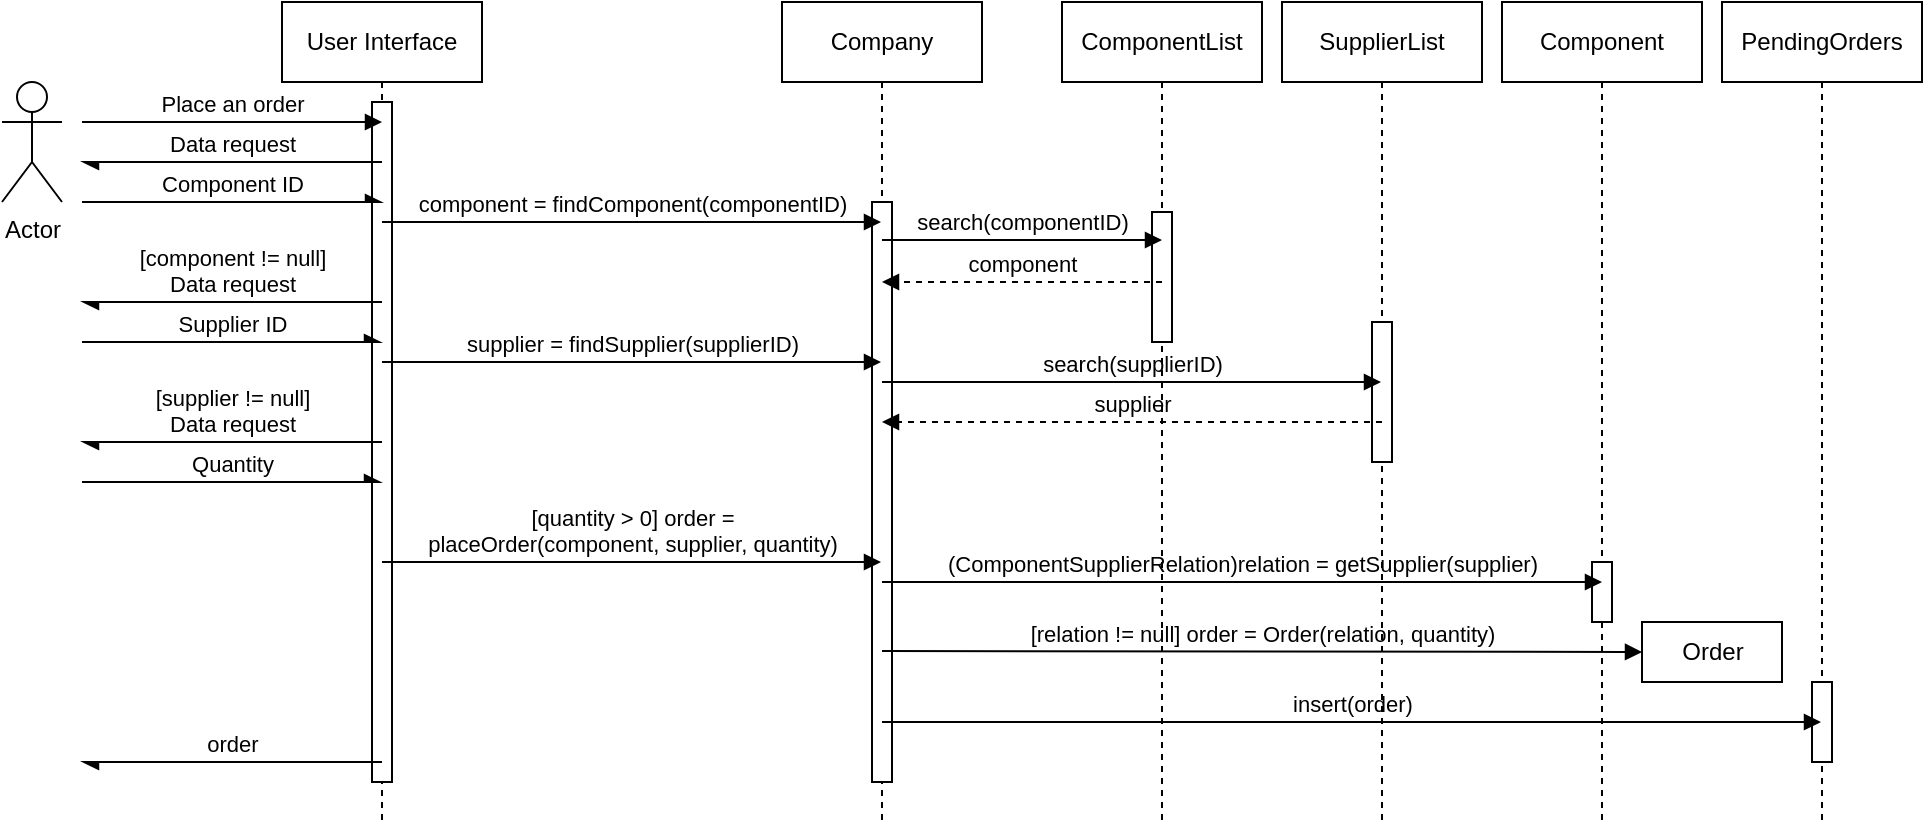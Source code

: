 <mxfile version="13.9.1" type="device"><diagram id="HcB7FijoG7DdDsQzxRsm" name="Page-1"><mxGraphModel dx="1422" dy="813" grid="1" gridSize="10" guides="1" tooltips="1" connect="1" arrows="1" fold="1" page="1" pageScale="1" pageWidth="850" pageHeight="1100" math="0" shadow="0"><root><mxCell id="0"/><mxCell id="1" parent="0"/><mxCell id="5M6L89mKSwGyo_UjGEhl-1" value="Actor" style="shape=umlActor;verticalLabelPosition=bottom;verticalAlign=top;html=1;fillColor=none;" vertex="1" parent="1"><mxGeometry x="80" y="470" width="30" height="60" as="geometry"/></mxCell><mxCell id="5M6L89mKSwGyo_UjGEhl-2" value="Company" style="shape=umlLifeline;perimeter=lifelinePerimeter;whiteSpace=wrap;html=1;container=1;collapsible=0;recursiveResize=0;outlineConnect=0;fillColor=none;" vertex="1" parent="1"><mxGeometry x="470" y="430" width="100" height="410" as="geometry"/></mxCell><mxCell id="5M6L89mKSwGyo_UjGEhl-3" value="" style="html=1;points=[];perimeter=orthogonalPerimeter;fontFamily=Helvetica;" vertex="1" parent="5M6L89mKSwGyo_UjGEhl-2"><mxGeometry x="45" y="100" width="10" height="290" as="geometry"/></mxCell><mxCell id="5M6L89mKSwGyo_UjGEhl-4" value="ComponentList" style="shape=umlLifeline;perimeter=lifelinePerimeter;whiteSpace=wrap;html=1;container=1;collapsible=0;recursiveResize=0;outlineConnect=0;fillColor=none;" vertex="1" parent="1"><mxGeometry x="610" y="430" width="100" height="410" as="geometry"/></mxCell><mxCell id="5M6L89mKSwGyo_UjGEhl-5" value="" style="html=1;points=[];perimeter=orthogonalPerimeter;fontFamily=Helvetica;" vertex="1" parent="5M6L89mKSwGyo_UjGEhl-4"><mxGeometry x="45" y="105" width="10" height="65" as="geometry"/></mxCell><mxCell id="5M6L89mKSwGyo_UjGEhl-6" value="User Interface" style="shape=umlLifeline;perimeter=lifelinePerimeter;whiteSpace=wrap;html=1;container=1;collapsible=0;recursiveResize=0;outlineConnect=0;" vertex="1" parent="1"><mxGeometry x="220" y="430" width="100" height="410" as="geometry"/></mxCell><mxCell id="5M6L89mKSwGyo_UjGEhl-7" value="" style="html=1;points=[];perimeter=orthogonalPerimeter;" vertex="1" parent="5M6L89mKSwGyo_UjGEhl-6"><mxGeometry x="45" y="50" width="10" height="340" as="geometry"/></mxCell><mxCell id="5M6L89mKSwGyo_UjGEhl-8" value="Place an order" style="html=1;verticalAlign=bottom;startArrow=none;startFill=0;endArrow=block;startSize=8;fontFamily=Helvetica;labelBackgroundColor=none;" edge="1" parent="1"><mxGeometry width="60" relative="1" as="geometry"><mxPoint x="120" y="490" as="sourcePoint"/><mxPoint x="270" y="490" as="targetPoint"/></mxGeometry></mxCell><mxCell id="5M6L89mKSwGyo_UjGEhl-9" value="Component ID" style="html=1;verticalAlign=bottom;endArrow=async;fontFamily=Helvetica;endFill=1;labelBackgroundColor=none;" edge="1" parent="1"><mxGeometry width="80" relative="1" as="geometry"><mxPoint x="120" y="530" as="sourcePoint"/><mxPoint x="270" y="530" as="targetPoint"/></mxGeometry></mxCell><mxCell id="5M6L89mKSwGyo_UjGEhl-10" value="Data request" style="html=1;verticalAlign=bottom;endArrow=async;fontFamily=Helvetica;endFill=1;labelBackgroundColor=none;" edge="1" parent="1"><mxGeometry width="80" relative="1" as="geometry"><mxPoint x="270" y="510" as="sourcePoint"/><mxPoint x="120" y="510" as="targetPoint"/></mxGeometry></mxCell><mxCell id="5M6L89mKSwGyo_UjGEhl-11" value="order" style="html=1;verticalAlign=bottom;endArrow=async;fontFamily=Helvetica;endFill=1;labelBackgroundColor=none;" edge="1" parent="1"><mxGeometry width="80" relative="1" as="geometry"><mxPoint x="270" y="810" as="sourcePoint"/><mxPoint x="120" y="810" as="targetPoint"/></mxGeometry></mxCell><mxCell id="5M6L89mKSwGyo_UjGEhl-12" value="component" style="html=1;verticalAlign=bottom;endArrow=block;fontFamily=Helvetica;dashed=1;labelBackgroundColor=none;" edge="1" parent="1" target="5M6L89mKSwGyo_UjGEhl-2"><mxGeometry width="80" relative="1" as="geometry"><mxPoint x="660" y="570" as="sourcePoint"/><mxPoint x="610" y="569.66" as="targetPoint"/></mxGeometry></mxCell><mxCell id="5M6L89mKSwGyo_UjGEhl-13" value="search(componentID)" style="html=1;verticalAlign=bottom;endArrow=block;fontFamily=Helvetica;labelBackgroundColor=none;" edge="1" parent="1"><mxGeometry width="80" relative="1" as="geometry"><mxPoint x="520" y="549" as="sourcePoint"/><mxPoint x="660" y="549" as="targetPoint"/></mxGeometry></mxCell><mxCell id="5M6L89mKSwGyo_UjGEhl-14" value="&lt;div&gt;[component != null]&lt;/div&gt;&lt;div&gt;Data request&lt;/div&gt;" style="html=1;verticalAlign=bottom;endArrow=async;fontFamily=Helvetica;endFill=1;labelBackgroundColor=none;" edge="1" parent="1"><mxGeometry width="80" relative="1" as="geometry"><mxPoint x="270" y="580" as="sourcePoint"/><mxPoint x="120" y="580" as="targetPoint"/></mxGeometry></mxCell><mxCell id="5M6L89mKSwGyo_UjGEhl-15" value="Supplier ID" style="html=1;verticalAlign=bottom;endArrow=async;fontFamily=Helvetica;endFill=1;labelBackgroundColor=none;" edge="1" parent="1" target="5M6L89mKSwGyo_UjGEhl-6"><mxGeometry width="80" relative="1" as="geometry"><mxPoint x="120" y="600" as="sourcePoint"/><mxPoint x="310" y="600" as="targetPoint"/></mxGeometry></mxCell><mxCell id="5M6L89mKSwGyo_UjGEhl-16" value="supplier = findSupplier(supplierID)" style="html=1;verticalAlign=bottom;endArrow=block;fontFamily=Helvetica;labelBackgroundColor=none;" edge="1" parent="1"><mxGeometry width="80" relative="1" as="geometry"><mxPoint x="270" y="610" as="sourcePoint"/><mxPoint x="519.5" y="610" as="targetPoint"/></mxGeometry></mxCell><mxCell id="5M6L89mKSwGyo_UjGEhl-17" value="SupplierList" style="shape=umlLifeline;perimeter=lifelinePerimeter;whiteSpace=wrap;html=1;container=1;collapsible=0;recursiveResize=0;outlineConnect=0;" vertex="1" parent="1"><mxGeometry x="720" y="430" width="100" height="410" as="geometry"/></mxCell><mxCell id="5M6L89mKSwGyo_UjGEhl-18" value="" style="html=1;points=[];perimeter=orthogonalPerimeter;" vertex="1" parent="5M6L89mKSwGyo_UjGEhl-17"><mxGeometry x="45" y="160" width="10" height="70" as="geometry"/></mxCell><mxCell id="5M6L89mKSwGyo_UjGEhl-19" value="supplier" style="html=1;verticalAlign=bottom;endArrow=block;fontFamily=Helvetica;dashed=1;labelBackgroundColor=none;" edge="1" parent="1" target="5M6L89mKSwGyo_UjGEhl-2"><mxGeometry width="80" relative="1" as="geometry"><mxPoint x="770" y="640" as="sourcePoint"/><mxPoint x="700.0" y="640" as="targetPoint"/></mxGeometry></mxCell><mxCell id="5M6L89mKSwGyo_UjGEhl-20" value="[quantity &amp;gt; 0] order = &lt;br&gt;&lt;div&gt;placeOrder(component, supplier, quantity)&lt;/div&gt;" style="html=1;verticalAlign=bottom;endArrow=block;fontFamily=Helvetica;labelBackgroundColor=none;" edge="1" parent="1"><mxGeometry width="80" relative="1" as="geometry"><mxPoint x="270" y="710" as="sourcePoint"/><mxPoint x="519.5" y="710" as="targetPoint"/></mxGeometry></mxCell><mxCell id="5M6L89mKSwGyo_UjGEhl-21" value="Order" style="html=1;" vertex="1" parent="1"><mxGeometry x="900" y="740" width="70" height="30" as="geometry"/></mxCell><mxCell id="5M6L89mKSwGyo_UjGEhl-22" value="Component" style="shape=umlLifeline;perimeter=lifelinePerimeter;whiteSpace=wrap;html=1;container=1;collapsible=0;recursiveResize=0;outlineConnect=0;" vertex="1" parent="1"><mxGeometry x="830" y="430" width="100" height="410" as="geometry"/></mxCell><mxCell id="5M6L89mKSwGyo_UjGEhl-23" value="" style="html=1;points=[];perimeter=orthogonalPerimeter;" vertex="1" parent="5M6L89mKSwGyo_UjGEhl-22"><mxGeometry x="45" y="280" width="10" height="30" as="geometry"/></mxCell><mxCell id="5M6L89mKSwGyo_UjGEhl-27" value="component = findComponent(componentID)" style="html=1;verticalAlign=bottom;endArrow=block;fontFamily=Helvetica;labelBackgroundColor=none;" edge="1" parent="1"><mxGeometry width="80" relative="1" as="geometry"><mxPoint x="270" y="540" as="sourcePoint"/><mxPoint x="519.5" y="540" as="targetPoint"/></mxGeometry></mxCell><mxCell id="5M6L89mKSwGyo_UjGEhl-28" value="search(supplierID)" style="html=1;verticalAlign=bottom;endArrow=block;fontFamily=Helvetica;labelBackgroundColor=none;" edge="1" parent="1" target="5M6L89mKSwGyo_UjGEhl-17"><mxGeometry width="80" relative="1" as="geometry"><mxPoint x="520" y="620" as="sourcePoint"/><mxPoint x="729.5" y="620" as="targetPoint"/></mxGeometry></mxCell><mxCell id="5M6L89mKSwGyo_UjGEhl-29" value="(ComponentSupplierRelation)relation = getSupplier(supplier)" style="html=1;verticalAlign=bottom;endArrow=block;fontFamily=Helvetica;labelBackgroundColor=none;" edge="1" parent="1"><mxGeometry width="80" relative="1" as="geometry"><mxPoint x="520" y="720" as="sourcePoint"/><mxPoint x="880" y="720" as="targetPoint"/></mxGeometry></mxCell><mxCell id="5M6L89mKSwGyo_UjGEhl-31" value="&lt;div&gt;[supplier != null]&lt;/div&gt;&lt;div&gt;Data request&lt;/div&gt;" style="html=1;verticalAlign=bottom;endArrow=async;fontFamily=Helvetica;endFill=1;labelBackgroundColor=none;" edge="1" parent="1"><mxGeometry width="80" relative="1" as="geometry"><mxPoint x="270" y="650" as="sourcePoint"/><mxPoint x="120" y="650" as="targetPoint"/></mxGeometry></mxCell><mxCell id="5M6L89mKSwGyo_UjGEhl-32" value="Quantity" style="html=1;verticalAlign=bottom;endArrow=async;fontFamily=Helvetica;endFill=1;labelBackgroundColor=none;" edge="1" parent="1"><mxGeometry width="80" relative="1" as="geometry"><mxPoint x="120" y="670" as="sourcePoint"/><mxPoint x="269.5" y="670" as="targetPoint"/></mxGeometry></mxCell><mxCell id="5M6L89mKSwGyo_UjGEhl-93" value="[relation != null] order = Order(relation, quantity)" style="html=1;verticalAlign=bottom;endArrow=block;fontFamily=Helvetica;labelBackgroundColor=none;entryX=0;entryY=0.5;entryDx=0;entryDy=0;" edge="1" parent="1" target="5M6L89mKSwGyo_UjGEhl-21"><mxGeometry width="80" relative="1" as="geometry"><mxPoint x="520" y="754.5" as="sourcePoint"/><mxPoint x="870" y="755" as="targetPoint"/></mxGeometry></mxCell><mxCell id="5M6L89mKSwGyo_UjGEhl-94" value="PendingOrders" style="shape=umlLifeline;perimeter=lifelinePerimeter;whiteSpace=wrap;html=1;container=1;collapsible=0;recursiveResize=0;outlineConnect=0;" vertex="1" parent="1"><mxGeometry x="940" y="430" width="100" height="410" as="geometry"/></mxCell><mxCell id="5M6L89mKSwGyo_UjGEhl-95" value="" style="html=1;points=[];perimeter=orthogonalPerimeter;" vertex="1" parent="5M6L89mKSwGyo_UjGEhl-94"><mxGeometry x="45" y="340" width="10" height="40" as="geometry"/></mxCell><mxCell id="5M6L89mKSwGyo_UjGEhl-96" value="insert(order)" style="html=1;verticalAlign=bottom;endArrow=block;fontFamily=Helvetica;labelBackgroundColor=none;" edge="1" parent="1" target="5M6L89mKSwGyo_UjGEhl-94"><mxGeometry width="80" relative="1" as="geometry"><mxPoint x="520" y="790" as="sourcePoint"/><mxPoint x="900" y="790.5" as="targetPoint"/></mxGeometry></mxCell></root></mxGraphModel></diagram></mxfile>